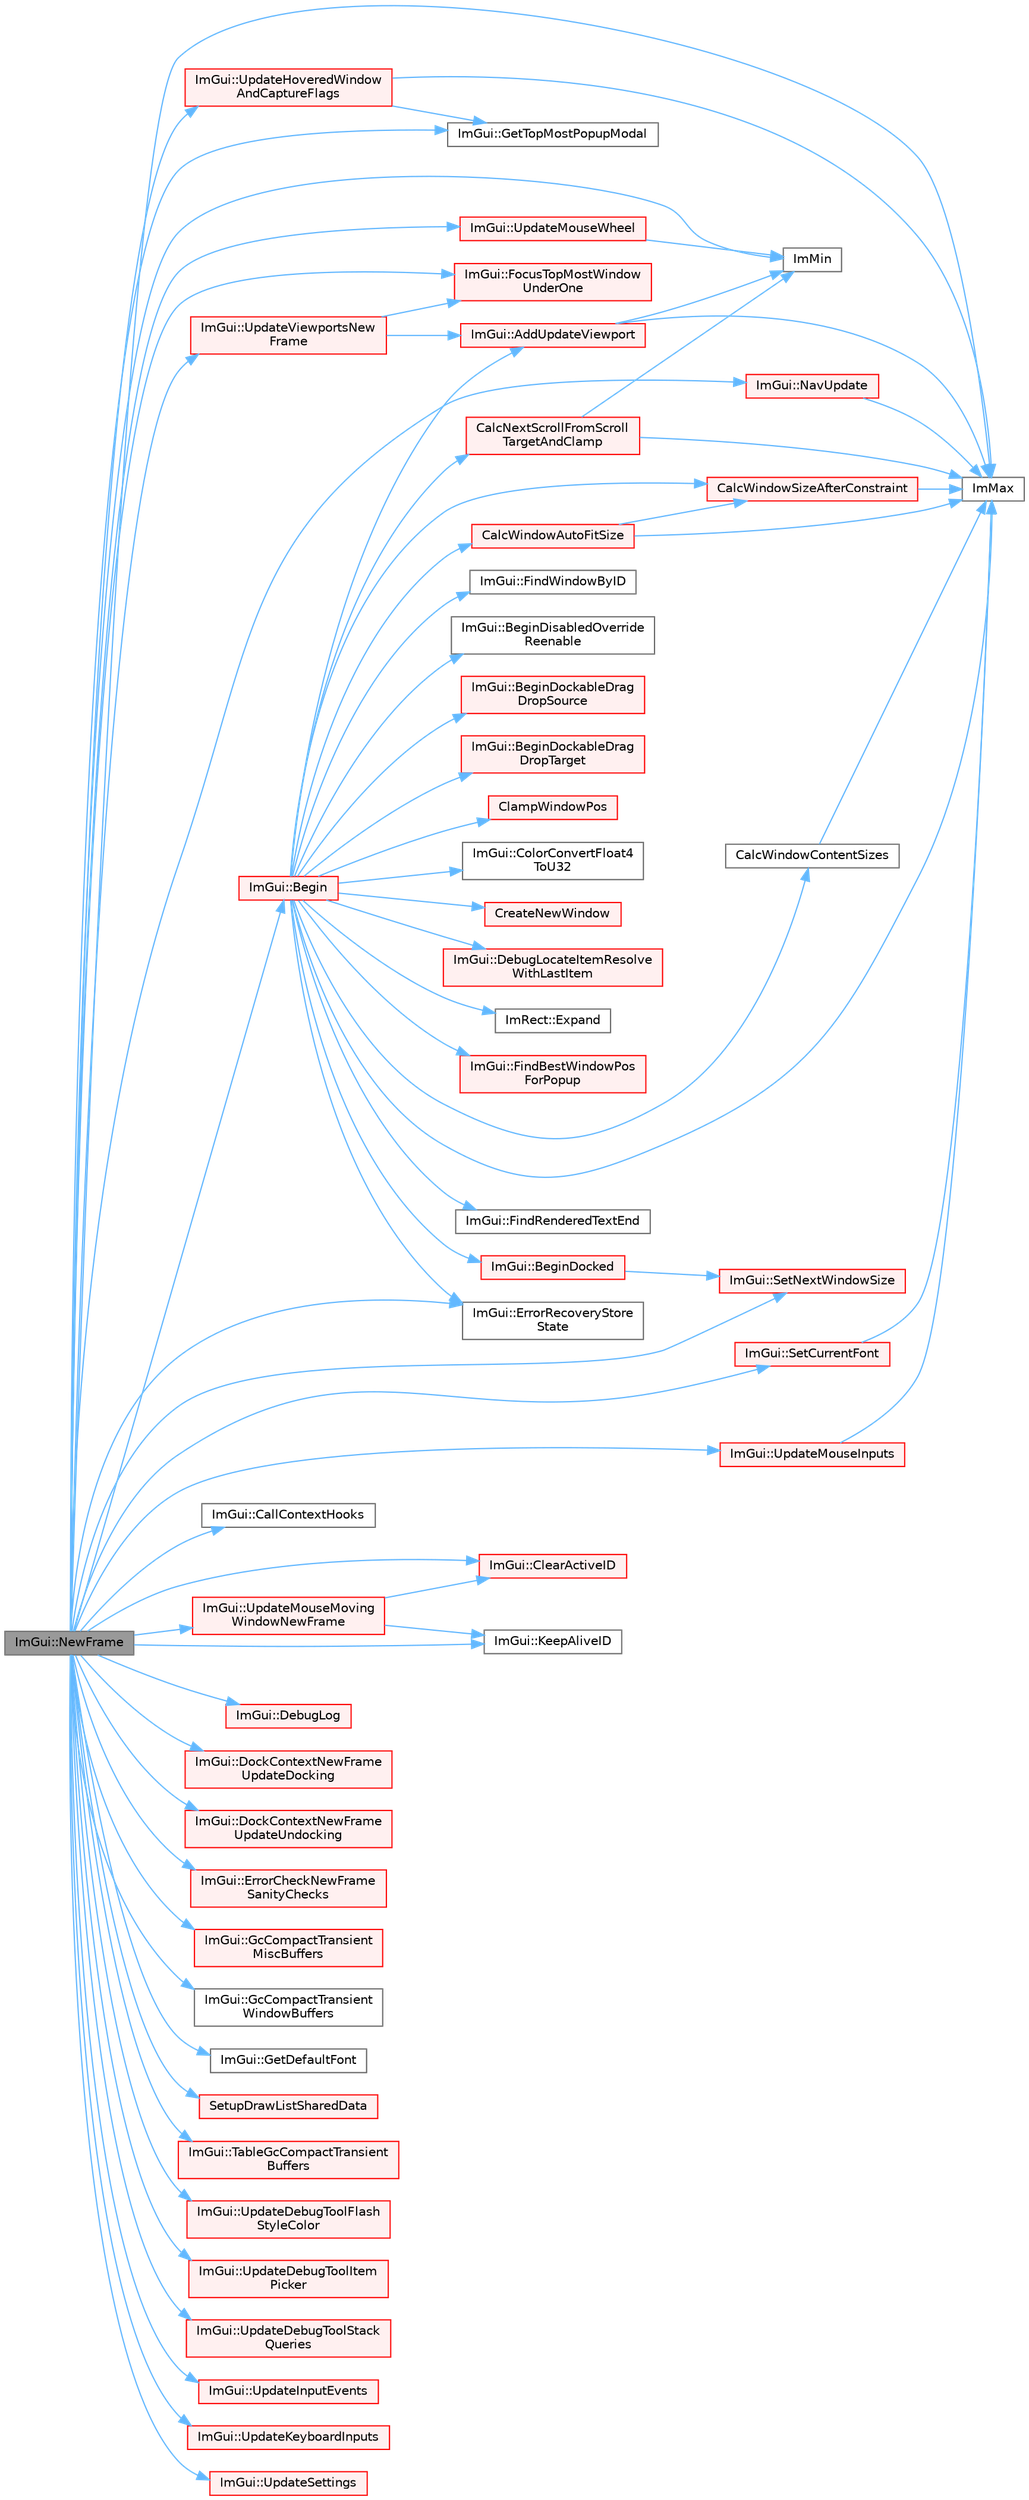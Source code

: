 digraph "ImGui::NewFrame"
{
 // LATEX_PDF_SIZE
  bgcolor="transparent";
  edge [fontname=Helvetica,fontsize=10,labelfontname=Helvetica,labelfontsize=10];
  node [fontname=Helvetica,fontsize=10,shape=box,height=0.2,width=0.4];
  rankdir="LR";
  Node1 [id="Node000001",label="ImGui::NewFrame",height=0.2,width=0.4,color="gray40", fillcolor="grey60", style="filled", fontcolor="black",tooltip=" "];
  Node1 -> Node2 [id="edge1_Node000001_Node000002",color="steelblue1",style="solid",tooltip=" "];
  Node2 [id="Node000002",label="ImGui::Begin",height=0.2,width=0.4,color="red", fillcolor="#FFF0F0", style="filled",URL="$namespace_im_gui.html#a581e58db0bc930bafa4a5d23093a2b99",tooltip=" "];
  Node2 -> Node3 [id="edge2_Node000002_Node000003",color="steelblue1",style="solid",tooltip=" "];
  Node3 [id="Node000003",label="ImGui::AddUpdateViewport",height=0.2,width=0.4,color="red", fillcolor="#FFF0F0", style="filled",URL="$namespace_im_gui.html#ada58e5d3e2efc3cef60f213d771408d8",tooltip=" "];
  Node3 -> Node5 [id="edge3_Node000003_Node000005",color="steelblue1",style="solid",tooltip=" "];
  Node5 [id="Node000005",label="ImMax",height=0.2,width=0.4,color="grey40", fillcolor="white", style="filled",URL="$imgui__internal_8h.html#a7667efd95147d0422f140917c71a9226",tooltip=" "];
  Node3 -> Node6 [id="edge4_Node000003_Node000006",color="steelblue1",style="solid",tooltip=" "];
  Node6 [id="Node000006",label="ImMin",height=0.2,width=0.4,color="grey40", fillcolor="white", style="filled",URL="$imgui__internal_8h.html#a7f9d7828066a9d61b5630adcdf4655d3",tooltip=" "];
  Node2 -> Node19 [id="edge5_Node000002_Node000019",color="steelblue1",style="solid",tooltip=" "];
  Node19 [id="Node000019",label="ImGui::BeginDisabledOverride\lReenable",height=0.2,width=0.4,color="grey40", fillcolor="white", style="filled",URL="$namespace_im_gui.html#a26b36756e219b7129f894e1c2feb17a8",tooltip=" "];
  Node2 -> Node20 [id="edge6_Node000002_Node000020",color="steelblue1",style="solid",tooltip=" "];
  Node20 [id="Node000020",label="ImGui::BeginDockableDrag\lDropSource",height=0.2,width=0.4,color="red", fillcolor="#FFF0F0", style="filled",URL="$namespace_im_gui.html#a7a435b1565d4884e42a5ee5667f21a1f",tooltip=" "];
  Node2 -> Node370 [id="edge7_Node000002_Node000370",color="steelblue1",style="solid",tooltip=" "];
  Node370 [id="Node000370",label="ImGui::BeginDockableDrag\lDropTarget",height=0.2,width=0.4,color="red", fillcolor="#FFF0F0", style="filled",URL="$namespace_im_gui.html#a1725ff3becdb963b97c16d69d4c9f308",tooltip=" "];
  Node2 -> Node414 [id="edge8_Node000002_Node000414",color="steelblue1",style="solid",tooltip=" "];
  Node414 [id="Node000414",label="ImGui::BeginDocked",height=0.2,width=0.4,color="red", fillcolor="#FFF0F0", style="filled",URL="$namespace_im_gui.html#a627bb85e7c0ab597360f63719bfb1e55",tooltip=" "];
  Node414 -> Node459 [id="edge9_Node000414_Node000459",color="steelblue1",style="solid",tooltip=" "];
  Node459 [id="Node000459",label="ImGui::SetNextWindowSize",height=0.2,width=0.4,color="red", fillcolor="#FFF0F0", style="filled",URL="$namespace_im_gui.html#ab33717bb71ef5e393ae18656fc6b229d",tooltip=" "];
  Node2 -> Node262 [id="edge10_Node000002_Node000262",color="steelblue1",style="solid",tooltip=" "];
  Node262 [id="Node000262",label="CalcNextScrollFromScroll\lTargetAndClamp",height=0.2,width=0.4,color="red", fillcolor="#FFF0F0", style="filled",URL="$imgui_8cpp.html#a07abb80a54115cb5cf9da03351e29533",tooltip=" "];
  Node262 -> Node5 [id="edge11_Node000262_Node000005",color="steelblue1",style="solid",tooltip=" "];
  Node262 -> Node6 [id="edge12_Node000262_Node000006",color="steelblue1",style="solid",tooltip=" "];
  Node2 -> Node238 [id="edge13_Node000002_Node000238",color="steelblue1",style="solid",tooltip=" "];
  Node238 [id="Node000238",label="CalcWindowAutoFitSize",height=0.2,width=0.4,color="red", fillcolor="#FFF0F0", style="filled",URL="$imgui_8cpp.html#acbe6338daf87dc6ab636f02f1367eb41",tooltip=" "];
  Node238 -> Node241 [id="edge14_Node000238_Node000241",color="steelblue1",style="solid",tooltip=" "];
  Node241 [id="Node000241",label="CalcWindowSizeAfterConstraint",height=0.2,width=0.4,color="red", fillcolor="#FFF0F0", style="filled",URL="$imgui_8cpp.html#a0c4618a6985c33c4936f1d9f1c7b26b4",tooltip=" "];
  Node241 -> Node5 [id="edge15_Node000241_Node000005",color="steelblue1",style="solid",tooltip=" "];
  Node238 -> Node5 [id="edge16_Node000238_Node000005",color="steelblue1",style="solid",tooltip=" "];
  Node2 -> Node243 [id="edge17_Node000002_Node000243",color="steelblue1",style="solid",tooltip=" "];
  Node243 [id="Node000243",label="CalcWindowContentSizes",height=0.2,width=0.4,color="grey40", fillcolor="white", style="filled",URL="$imgui_8cpp.html#a6eddef51b4880a9f1dca88837f71fc6e",tooltip=" "];
  Node243 -> Node5 [id="edge18_Node000243_Node000005",color="steelblue1",style="solid",tooltip=" "];
  Node2 -> Node241 [id="edge19_Node000002_Node000241",color="steelblue1",style="solid",tooltip=" "];
  Node2 -> Node460 [id="edge20_Node000002_Node000460",color="steelblue1",style="solid",tooltip=" "];
  Node460 [id="Node000460",label="ClampWindowPos",height=0.2,width=0.4,color="red", fillcolor="#FFF0F0", style="filled",URL="$imgui_8cpp.html#a27b88f27774c413d5578ab6a3f989872",tooltip=" "];
  Node2 -> Node89 [id="edge21_Node000002_Node000089",color="steelblue1",style="solid",tooltip=" "];
  Node89 [id="Node000089",label="ImGui::ColorConvertFloat4\lToU32",height=0.2,width=0.4,color="grey40", fillcolor="white", style="filled",URL="$namespace_im_gui.html#abe2691de0b1a71c774ab24cc91564a94",tooltip=" "];
  Node2 -> Node461 [id="edge22_Node000002_Node000461",color="steelblue1",style="solid",tooltip=" "];
  Node461 [id="Node000461",label="CreateNewWindow",height=0.2,width=0.4,color="red", fillcolor="#FFF0F0", style="filled",URL="$imgui_8cpp.html#a3c92847eb67e7138e6f9af0ee66d3b33",tooltip=" "];
  Node2 -> Node111 [id="edge23_Node000002_Node000111",color="steelblue1",style="solid",tooltip=" "];
  Node111 [id="Node000111",label="ImGui::DebugLocateItemResolve\lWithLastItem",height=0.2,width=0.4,color="red", fillcolor="#FFF0F0", style="filled",URL="$namespace_im_gui.html#ae8ab0d7dfc90af8e82db3ed9e7829219",tooltip=" "];
  Node2 -> Node467 [id="edge24_Node000002_Node000467",color="steelblue1",style="solid",tooltip=" "];
  Node467 [id="Node000467",label="ImGui::ErrorRecoveryStore\lState",height=0.2,width=0.4,color="grey40", fillcolor="white", style="filled",URL="$namespace_im_gui.html#ac961d81019f580ffaec6b8857635a348",tooltip=" "];
  Node2 -> Node192 [id="edge25_Node000002_Node000192",color="steelblue1",style="solid",tooltip=" "];
  Node192 [id="Node000192",label="ImRect::Expand",height=0.2,width=0.4,color="grey40", fillcolor="white", style="filled",URL="$struct_im_rect.html#af33a7424c3341d08acd69da30c27c753",tooltip=" "];
  Node2 -> Node468 [id="edge26_Node000002_Node000468",color="steelblue1",style="solid",tooltip=" "];
  Node468 [id="Node000468",label="ImGui::FindBestWindowPos\lForPopup",height=0.2,width=0.4,color="red", fillcolor="#FFF0F0", style="filled",URL="$namespace_im_gui.html#a310ff87cbe678e2c632bf1f5577a7fbd",tooltip=" "];
  Node2 -> Node147 [id="edge27_Node000002_Node000147",color="steelblue1",style="solid",tooltip=" "];
  Node147 [id="Node000147",label="ImGui::FindRenderedTextEnd",height=0.2,width=0.4,color="grey40", fillcolor="white", style="filled",URL="$namespace_im_gui.html#a7671e1dbc803a31b06081b52a771d83f",tooltip=" "];
  Node2 -> Node247 [id="edge28_Node000002_Node000247",color="steelblue1",style="solid",tooltip=" "];
  Node247 [id="Node000247",label="ImGui::FindWindowByID",height=0.2,width=0.4,color="grey40", fillcolor="white", style="filled",URL="$namespace_im_gui.html#a82204d8800dc3a072ddbcbd2aecc48ac",tooltip=" "];
  Node2 -> Node5 [id="edge29_Node000002_Node000005",color="steelblue1",style="solid",tooltip=" "];
  Node1 -> Node515 [id="edge30_Node000001_Node000515",color="steelblue1",style="solid",tooltip=" "];
  Node515 [id="Node000515",label="ImGui::CallContextHooks",height=0.2,width=0.4,color="grey40", fillcolor="white", style="filled",URL="$namespace_im_gui.html#a61ced7f0dd38c604e895400a2e5eeeb2",tooltip=" "];
  Node1 -> Node36 [id="edge31_Node000001_Node000036",color="steelblue1",style="solid",tooltip=" "];
  Node36 [id="Node000036",label="ImGui::ClearActiveID",height=0.2,width=0.4,color="red", fillcolor="#FFF0F0", style="filled",URL="$namespace_im_gui.html#a17ff60ad1e2669130ac38a04d16eb354",tooltip=" "];
  Node1 -> Node516 [id="edge32_Node000001_Node000516",color="steelblue1",style="solid",tooltip=" "];
  Node516 [id="Node000516",label="ImGui::DebugLog",height=0.2,width=0.4,color="red", fillcolor="#FFF0F0", style="filled",URL="$namespace_im_gui.html#aaa66ae54a7078d4e14d957b85571f6d0",tooltip=" "];
  Node1 -> Node518 [id="edge33_Node000001_Node000518",color="steelblue1",style="solid",tooltip=" "];
  Node518 [id="Node000518",label="ImGui::DockContextNewFrame\lUpdateDocking",height=0.2,width=0.4,color="red", fillcolor="#FFF0F0", style="filled",URL="$namespace_im_gui.html#a3fd836d2bd3163537d1c36607e93ed6d",tooltip=" "];
  Node1 -> Node567 [id="edge34_Node000001_Node000567",color="steelblue1",style="solid",tooltip=" "];
  Node567 [id="Node000567",label="ImGui::DockContextNewFrame\lUpdateUndocking",height=0.2,width=0.4,color="red", fillcolor="#FFF0F0", style="filled",URL="$namespace_im_gui.html#a7f7a9ea28b0557a655c27375eb941a56",tooltip=" "];
  Node1 -> Node580 [id="edge35_Node000001_Node000580",color="steelblue1",style="solid",tooltip=" "];
  Node580 [id="Node000580",label="ImGui::ErrorCheckNewFrame\lSanityChecks",height=0.2,width=0.4,color="red", fillcolor="#FFF0F0", style="filled",URL="$namespace_im_gui.html#ab2ff55bf59d3ac2c58306bb9e353a99a",tooltip=" "];
  Node1 -> Node467 [id="edge36_Node000001_Node000467",color="steelblue1",style="solid",tooltip=" "];
  Node1 -> Node41 [id="edge37_Node000001_Node000041",color="steelblue1",style="solid",tooltip=" "];
  Node41 [id="Node000041",label="ImGui::FocusTopMostWindow\lUnderOne",height=0.2,width=0.4,color="red", fillcolor="#FFF0F0", style="filled",URL="$namespace_im_gui.html#aa97e87e96c05eb3e91aa96fa68b13a2a",tooltip=" "];
  Node1 -> Node583 [id="edge38_Node000001_Node000583",color="steelblue1",style="solid",tooltip=" "];
  Node583 [id="Node000583",label="ImGui::GcCompactTransient\lMiscBuffers",height=0.2,width=0.4,color="red", fillcolor="#FFF0F0", style="filled",URL="$namespace_im_gui.html#aab0d052a1581fddc1cc2d9d981f487c0",tooltip=" "];
  Node1 -> Node586 [id="edge39_Node000001_Node000586",color="steelblue1",style="solid",tooltip=" "];
  Node586 [id="Node000586",label="ImGui::GcCompactTransient\lWindowBuffers",height=0.2,width=0.4,color="grey40", fillcolor="white", style="filled",URL="$namespace_im_gui.html#a8386015888f38f2a33528ccbb34bd49d",tooltip=" "];
  Node1 -> Node352 [id="edge40_Node000001_Node000352",color="steelblue1",style="solid",tooltip=" "];
  Node352 [id="Node000352",label="ImGui::GetDefaultFont",height=0.2,width=0.4,color="grey40", fillcolor="white", style="filled",URL="$namespace_im_gui.html#a8344798d82c6baf9d94f81e445609eb2",tooltip=" "];
  Node1 -> Node45 [id="edge41_Node000001_Node000045",color="steelblue1",style="solid",tooltip=" "];
  Node45 [id="Node000045",label="ImGui::GetTopMostPopupModal",height=0.2,width=0.4,color="grey40", fillcolor="white", style="filled",URL="$namespace_im_gui.html#a6b905269b079f5e07755db52cc6e52df",tooltip=" "];
  Node1 -> Node5 [id="edge42_Node000001_Node000005",color="steelblue1",style="solid",tooltip=" "];
  Node1 -> Node6 [id="edge43_Node000001_Node000006",color="steelblue1",style="solid",tooltip=" "];
  Node1 -> Node128 [id="edge44_Node000001_Node000128",color="steelblue1",style="solid",tooltip=" "];
  Node128 [id="Node000128",label="ImGui::KeepAliveID",height=0.2,width=0.4,color="grey40", fillcolor="white", style="filled",URL="$namespace_im_gui.html#a85a245c78a9f7c351636bdad6e60c488",tooltip=" "];
  Node1 -> Node587 [id="edge45_Node000001_Node000587",color="steelblue1",style="solid",tooltip=" "];
  Node587 [id="Node000587",label="ImGui::NavUpdate",height=0.2,width=0.4,color="red", fillcolor="#FFF0F0", style="filled",URL="$namespace_im_gui.html#aab7d3ffa460af6604421e8c2d8bdef19",tooltip=" "];
  Node587 -> Node5 [id="edge46_Node000587_Node000005",color="steelblue1",style="solid",tooltip=" "];
  Node1 -> Node353 [id="edge47_Node000001_Node000353",color="steelblue1",style="solid",tooltip=" "];
  Node353 [id="Node000353",label="ImGui::SetCurrentFont",height=0.2,width=0.4,color="red", fillcolor="#FFF0F0", style="filled",URL="$namespace_im_gui.html#a4f83c0a884e07247a00700d3dd3d01e3",tooltip=" "];
  Node353 -> Node5 [id="edge48_Node000353_Node000005",color="steelblue1",style="solid",tooltip=" "];
  Node1 -> Node459 [id="edge49_Node000001_Node000459",color="steelblue1",style="solid",tooltip=" "];
  Node1 -> Node612 [id="edge50_Node000001_Node000612",color="steelblue1",style="solid",tooltip=" "];
  Node612 [id="Node000612",label="SetupDrawListSharedData",height=0.2,width=0.4,color="red", fillcolor="#FFF0F0", style="filled",URL="$imgui_8cpp.html#ab22476a8b7d8753217768d00c248d160",tooltip=" "];
  Node1 -> Node614 [id="edge51_Node000001_Node000614",color="steelblue1",style="solid",tooltip=" "];
  Node614 [id="Node000614",label="ImGui::TableGcCompactTransient\lBuffers",height=0.2,width=0.4,color="red", fillcolor="#FFF0F0", style="filled",URL="$namespace_im_gui.html#af3cb65f8b45057e34fa7d9447a57eb28",tooltip=" "];
  Node1 -> Node616 [id="edge52_Node000001_Node000616",color="steelblue1",style="solid",tooltip=" "];
  Node616 [id="Node000616",label="ImGui::UpdateDebugToolFlash\lStyleColor",height=0.2,width=0.4,color="red", fillcolor="#FFF0F0", style="filled",URL="$namespace_im_gui.html#a5546af91b363126c8f3c7890b6e85020",tooltip=" "];
  Node1 -> Node619 [id="edge53_Node000001_Node000619",color="steelblue1",style="solid",tooltip=" "];
  Node619 [id="Node000619",label="ImGui::UpdateDebugToolItem\lPicker",height=0.2,width=0.4,color="red", fillcolor="#FFF0F0", style="filled",URL="$namespace_im_gui.html#aafb35fd3d7d0a7baac8f0590487a2594",tooltip=" "];
  Node1 -> Node623 [id="edge54_Node000001_Node000623",color="steelblue1",style="solid",tooltip=" "];
  Node623 [id="Node000623",label="ImGui::UpdateDebugToolStack\lQueries",height=0.2,width=0.4,color="red", fillcolor="#FFF0F0", style="filled",URL="$namespace_im_gui.html#a614fcb837655fad97e28152b76920e28",tooltip=" "];
  Node1 -> Node624 [id="edge55_Node000001_Node000624",color="steelblue1",style="solid",tooltip=" "];
  Node624 [id="Node000624",label="ImGui::UpdateHoveredWindow\lAndCaptureFlags",height=0.2,width=0.4,color="red", fillcolor="#FFF0F0", style="filled",URL="$namespace_im_gui.html#a8156f9d63c3184d40e7e303be175b5fb",tooltip=" "];
  Node624 -> Node45 [id="edge56_Node000624_Node000045",color="steelblue1",style="solid",tooltip=" "];
  Node624 -> Node5 [id="edge57_Node000624_Node000005",color="steelblue1",style="solid",tooltip=" "];
  Node1 -> Node626 [id="edge58_Node000001_Node000626",color="steelblue1",style="solid",tooltip=" "];
  Node626 [id="Node000626",label="ImGui::UpdateInputEvents",height=0.2,width=0.4,color="red", fillcolor="#FFF0F0", style="filled",URL="$namespace_im_gui.html#aafed9b47752723162308368c01eeffad",tooltip=" "];
  Node1 -> Node633 [id="edge59_Node000001_Node000633",color="steelblue1",style="solid",tooltip=" "];
  Node633 [id="Node000633",label="ImGui::UpdateKeyboardInputs",height=0.2,width=0.4,color="red", fillcolor="#FFF0F0", style="filled",URL="$namespace_im_gui.html#ab9f7d60c2c00ab2bad55e49288983766",tooltip=" "];
  Node1 -> Node642 [id="edge60_Node000001_Node000642",color="steelblue1",style="solid",tooltip=" "];
  Node642 [id="Node000642",label="ImGui::UpdateMouseInputs",height=0.2,width=0.4,color="red", fillcolor="#FFF0F0", style="filled",URL="$namespace_im_gui.html#accb45e7a4174fdc2e0d2b662c834759d",tooltip=" "];
  Node642 -> Node5 [id="edge61_Node000642_Node000005",color="steelblue1",style="solid",tooltip=" "];
  Node1 -> Node643 [id="edge62_Node000001_Node000643",color="steelblue1",style="solid",tooltip=" "];
  Node643 [id="Node000643",label="ImGui::UpdateMouseMoving\lWindowNewFrame",height=0.2,width=0.4,color="red", fillcolor="#FFF0F0", style="filled",URL="$namespace_im_gui.html#a3c60e468d73a0ccd52628f0c82b42fe8",tooltip=" "];
  Node643 -> Node36 [id="edge63_Node000643_Node000036",color="steelblue1",style="solid",tooltip=" "];
  Node643 -> Node128 [id="edge64_Node000643_Node000128",color="steelblue1",style="solid",tooltip=" "];
  Node1 -> Node645 [id="edge65_Node000001_Node000645",color="steelblue1",style="solid",tooltip=" "];
  Node645 [id="Node000645",label="ImGui::UpdateMouseWheel",height=0.2,width=0.4,color="red", fillcolor="#FFF0F0", style="filled",URL="$namespace_im_gui.html#a45a39b3a2cfa3aa899eecb63bac79d1a",tooltip=" "];
  Node645 -> Node6 [id="edge66_Node000645_Node000006",color="steelblue1",style="solid",tooltip=" "];
  Node1 -> Node649 [id="edge67_Node000001_Node000649",color="steelblue1",style="solid",tooltip=" "];
  Node649 [id="Node000649",label="ImGui::UpdateSettings",height=0.2,width=0.4,color="red", fillcolor="#FFF0F0", style="filled",URL="$namespace_im_gui.html#a8bdb90b84ec6e306d312fc8bfb7caf64",tooltip=" "];
  Node1 -> Node659 [id="edge68_Node000001_Node000659",color="steelblue1",style="solid",tooltip=" "];
  Node659 [id="Node000659",label="ImGui::UpdateViewportsNew\lFrame",height=0.2,width=0.4,color="red", fillcolor="#FFF0F0", style="filled",URL="$namespace_im_gui.html#adb4972997c580544e6f850d3eadf16ab",tooltip=" "];
  Node659 -> Node3 [id="edge69_Node000659_Node000003",color="steelblue1",style="solid",tooltip=" "];
  Node659 -> Node41 [id="edge70_Node000659_Node000041",color="steelblue1",style="solid",tooltip=" "];
}
